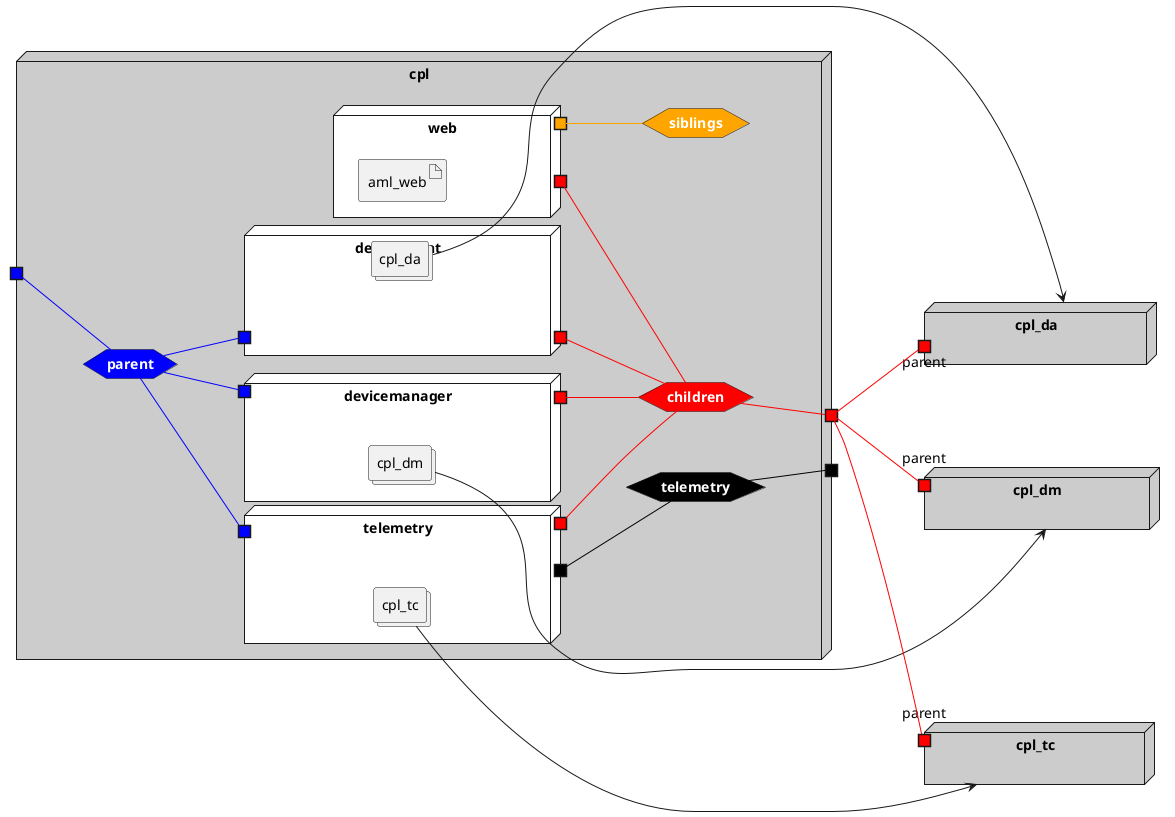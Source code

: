 @startuml

left to right direction





node "cpl_da" as cpl_daStack #cccccc {
    portin "parent" as cpl_daStackPortIn #red
}
node "cpl_dm" as cpl_dmStack #cccccc {
    portin "parent" as cpl_dmStackPortIn #red
}
node "cpl_tc" as cpl_tcStack #cccccc {
    portin "parent" as cpl_tcStackPortIn #red
}



node "cpl" #cccccc {


    hexagon telemetrynet #black [
            <b><color:white>telemetry</color></b>
    ]
    
    portout " " as telemetrynetPortOut #black
    telemetrynet -[#black]- telemetrynetPortOut
    
    hexagon parentnet #blue [
            <b><color:white>parent</color></b>
    ]
    
    portin " " as parentnetPortIn #blue
    parentnetPortIn -[#blue]- parentnet
    
    hexagon childrennet #red [
            <b><color:white>children</color></b>
    ]
    
    portout " " as childrennetPortOut #red
    childrennet -[#red]- childrennetPortOut
    
    hexagon siblingsnet #orange [
            <b><color:white>siblings</color></b>
    ]
    

node "web" as webService #white {
    portOut " " as webServicechildrennet #red
   webServicechildrennet -[#red]- childrennet
       portOut " " as webServicesiblingsnet #orange
   webServicesiblingsnet -[#orange]- siblingsnet
   

    artifact "aml_web" as aml_webimage
    
}
node "deviceagent" as deviceagentService #white {
    portOut " " as deviceagentServicechildrennet #red
   deviceagentServicechildrennet -[#red]- childrennet
   
    portIn " " as deviceagentServiceparentnet #blue
    parentnet -[#blue]- deviceagentServiceparentnet
    
    collections "cpl_da" as cpl_daimage
    
}
node "devicemanager" as devicemanagerService #white {
    portOut " " as devicemanagerServicechildrennet #red
   devicemanagerServicechildrennet -[#red]- childrennet
   
    portIn " " as devicemanagerServiceparentnet #blue
    parentnet -[#blue]- devicemanagerServiceparentnet
    
    collections "cpl_dm" as cpl_dmimage
    
}
node "telemetry" as telemetryService #white {
    portOut " " as telemetryServicechildrennet #red
   telemetryServicechildrennet -[#red]- childrennet
   
    portIn " " as telemetryServiceparentnet #blue
    parentnet -[#blue]- telemetryServiceparentnet
        portOut " " as telemetryServicetelemetrynet #black
   telemetryServicetelemetrynet -[#black]- telemetrynet
   
    collections "cpl_tc" as cpl_tcimage
    
}

}

cpl_daimage --> cpl_daStack
    
    childrennetPortOut -[#red]- cpl_daStackPortIn
    
cpl_dmimage --> cpl_dmStack
    
    childrennetPortOut -[#red]- cpl_dmStackPortIn
    
cpl_tcimage --> cpl_tcStack
    
    childrennetPortOut -[#red]- cpl_tcStackPortIn
    

@enduml
